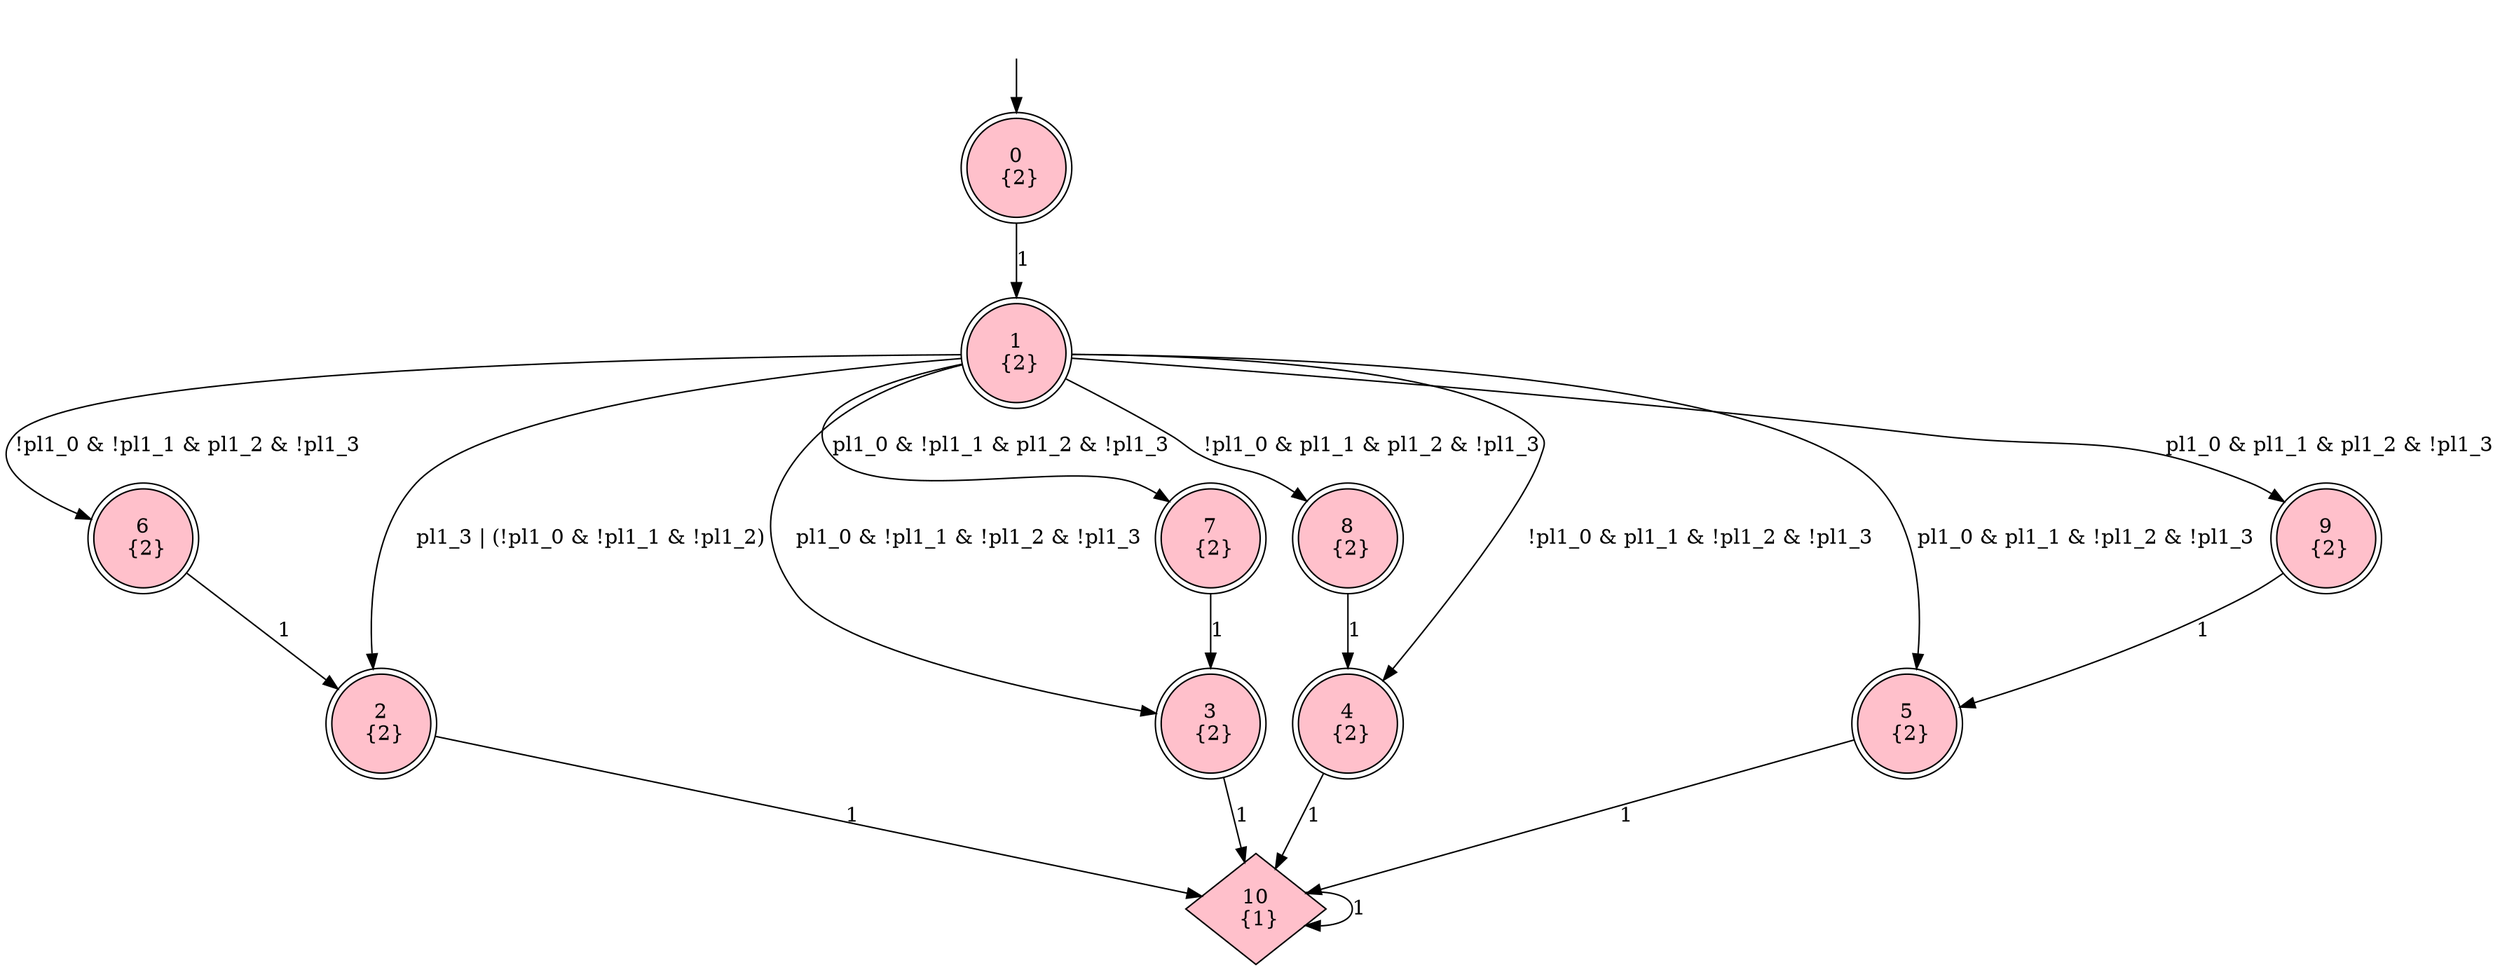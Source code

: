 digraph G {
    start [shape="none", label=""];
    start -> 0;
    0 [shape="circle", peripheries=2, style="filled", fillcolor="pink", label="0\n {2}"];
    1 [shape="circle", peripheries=2, style="filled", fillcolor="pink", label="1\n {2}"];
    2 [shape="circle", peripheries=2, style="filled", fillcolor="pink", label="2\n {2}"];
    3 [shape="circle", peripheries=2, style="filled", fillcolor="pink", label="3\n {2}"];
    4 [shape="circle", peripheries=2, style="filled", fillcolor="pink", label="4\n {2}"];
    5 [shape="circle", peripheries=2, style="filled", fillcolor="pink", label="5\n {2}"];
    6 [shape="circle", peripheries=2, style="filled", fillcolor="pink", label="6\n {2}"];
    7 [shape="circle", peripheries=2, style="filled", fillcolor="pink", label="7\n {2}"];
    8 [shape="circle", peripheries=2, style="filled", fillcolor="pink", label="8\n {2}"];
    9 [shape="circle", peripheries=2, style="filled", fillcolor="pink", label="9\n {2}"];
    10 [shape="diamond", peripheries=1, style="filled", fillcolor="pink", label="10\n {1}"];
    0 -> 1 [label="1"];
    1 -> 3 [label="pl1_0 & !pl1_1 & !pl1_2 & !pl1_3"];
    1 -> 4 [label="!pl1_0 & pl1_1 & !pl1_2 & !pl1_3"];
    1 -> 5 [label="pl1_0 & pl1_1 & !pl1_2 & !pl1_3"];
    1 -> 6 [label="!pl1_0 & !pl1_1 & pl1_2 & !pl1_3"];
    1 -> 7 [label="pl1_0 & !pl1_1 & pl1_2 & !pl1_3"];
    1 -> 8 [label="!pl1_0 & pl1_1 & pl1_2 & !pl1_3"];
    1 -> 9 [label="pl1_0 & pl1_1 & pl1_2 & !pl1_3"];
    1 -> 2 [label="pl1_3 | (!pl1_0 & !pl1_1 & !pl1_2)"];
    2 -> 10 [label="1"];
    3 -> 10 [label="1"];
    4 -> 10 [label="1"];
    5 -> 10 [label="1"];
    6 -> 2 [label="1"];
    7 -> 3 [label="1"];
    8 -> 4 [label="1"];
    9 -> 5 [label="1"];
    10 -> 10 [label="1"];
}
